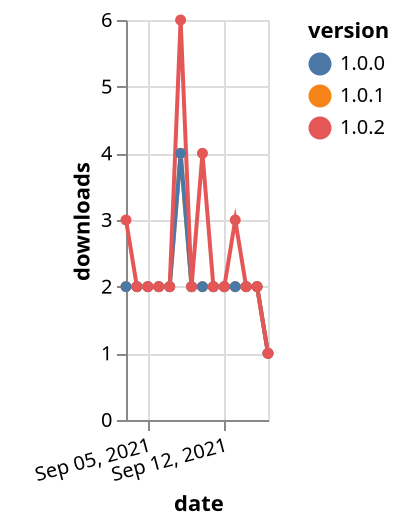 {"$schema": "https://vega.github.io/schema/vega-lite/v5.json", "description": "A simple bar chart with embedded data.", "data": {"values": [{"date": "2021-09-03", "total": 2863, "delta": 2, "version": "1.0.1"}, {"date": "2021-09-04", "total": 2865, "delta": 2, "version": "1.0.1"}, {"date": "2021-09-05", "total": 2867, "delta": 2, "version": "1.0.1"}, {"date": "2021-09-06", "total": 2869, "delta": 2, "version": "1.0.1"}, {"date": "2021-09-07", "total": 2871, "delta": 2, "version": "1.0.1"}, {"date": "2021-09-08", "total": 2875, "delta": 4, "version": "1.0.1"}, {"date": "2021-09-09", "total": 2877, "delta": 2, "version": "1.0.1"}, {"date": "2021-09-10", "total": 2879, "delta": 2, "version": "1.0.1"}, {"date": "2021-09-11", "total": 2881, "delta": 2, "version": "1.0.1"}, {"date": "2021-09-12", "total": 2883, "delta": 2, "version": "1.0.1"}, {"date": "2021-09-13", "total": 2885, "delta": 2, "version": "1.0.1"}, {"date": "2021-09-14", "total": 2887, "delta": 2, "version": "1.0.1"}, {"date": "2021-09-15", "total": 2889, "delta": 2, "version": "1.0.1"}, {"date": "2021-09-16", "total": 2890, "delta": 1, "version": "1.0.1"}, {"date": "2021-09-03", "total": 2879, "delta": 2, "version": "1.0.0"}, {"date": "2021-09-04", "total": 2881, "delta": 2, "version": "1.0.0"}, {"date": "2021-09-05", "total": 2883, "delta": 2, "version": "1.0.0"}, {"date": "2021-09-06", "total": 2885, "delta": 2, "version": "1.0.0"}, {"date": "2021-09-07", "total": 2887, "delta": 2, "version": "1.0.0"}, {"date": "2021-09-08", "total": 2891, "delta": 4, "version": "1.0.0"}, {"date": "2021-09-09", "total": 2893, "delta": 2, "version": "1.0.0"}, {"date": "2021-09-10", "total": 2895, "delta": 2, "version": "1.0.0"}, {"date": "2021-09-11", "total": 2897, "delta": 2, "version": "1.0.0"}, {"date": "2021-09-12", "total": 2899, "delta": 2, "version": "1.0.0"}, {"date": "2021-09-13", "total": 2901, "delta": 2, "version": "1.0.0"}, {"date": "2021-09-14", "total": 2903, "delta": 2, "version": "1.0.0"}, {"date": "2021-09-15", "total": 2905, "delta": 2, "version": "1.0.0"}, {"date": "2021-09-16", "total": 2906, "delta": 1, "version": "1.0.0"}, {"date": "2021-09-03", "total": 3357, "delta": 3, "version": "1.0.2"}, {"date": "2021-09-04", "total": 3359, "delta": 2, "version": "1.0.2"}, {"date": "2021-09-05", "total": 3361, "delta": 2, "version": "1.0.2"}, {"date": "2021-09-06", "total": 3363, "delta": 2, "version": "1.0.2"}, {"date": "2021-09-07", "total": 3365, "delta": 2, "version": "1.0.2"}, {"date": "2021-09-08", "total": 3371, "delta": 6, "version": "1.0.2"}, {"date": "2021-09-09", "total": 3373, "delta": 2, "version": "1.0.2"}, {"date": "2021-09-10", "total": 3377, "delta": 4, "version": "1.0.2"}, {"date": "2021-09-11", "total": 3379, "delta": 2, "version": "1.0.2"}, {"date": "2021-09-12", "total": 3381, "delta": 2, "version": "1.0.2"}, {"date": "2021-09-13", "total": 3384, "delta": 3, "version": "1.0.2"}, {"date": "2021-09-14", "total": 3386, "delta": 2, "version": "1.0.2"}, {"date": "2021-09-15", "total": 3388, "delta": 2, "version": "1.0.2"}, {"date": "2021-09-16", "total": 3389, "delta": 1, "version": "1.0.2"}]}, "width": "container", "mark": {"type": "line", "point": {"filled": true}}, "encoding": {"x": {"field": "date", "type": "temporal", "timeUnit": "yearmonthdate", "title": "date", "axis": {"labelAngle": -15}}, "y": {"field": "delta", "type": "quantitative", "title": "downloads"}, "color": {"field": "version", "type": "nominal"}, "tooltip": {"field": "delta"}}}